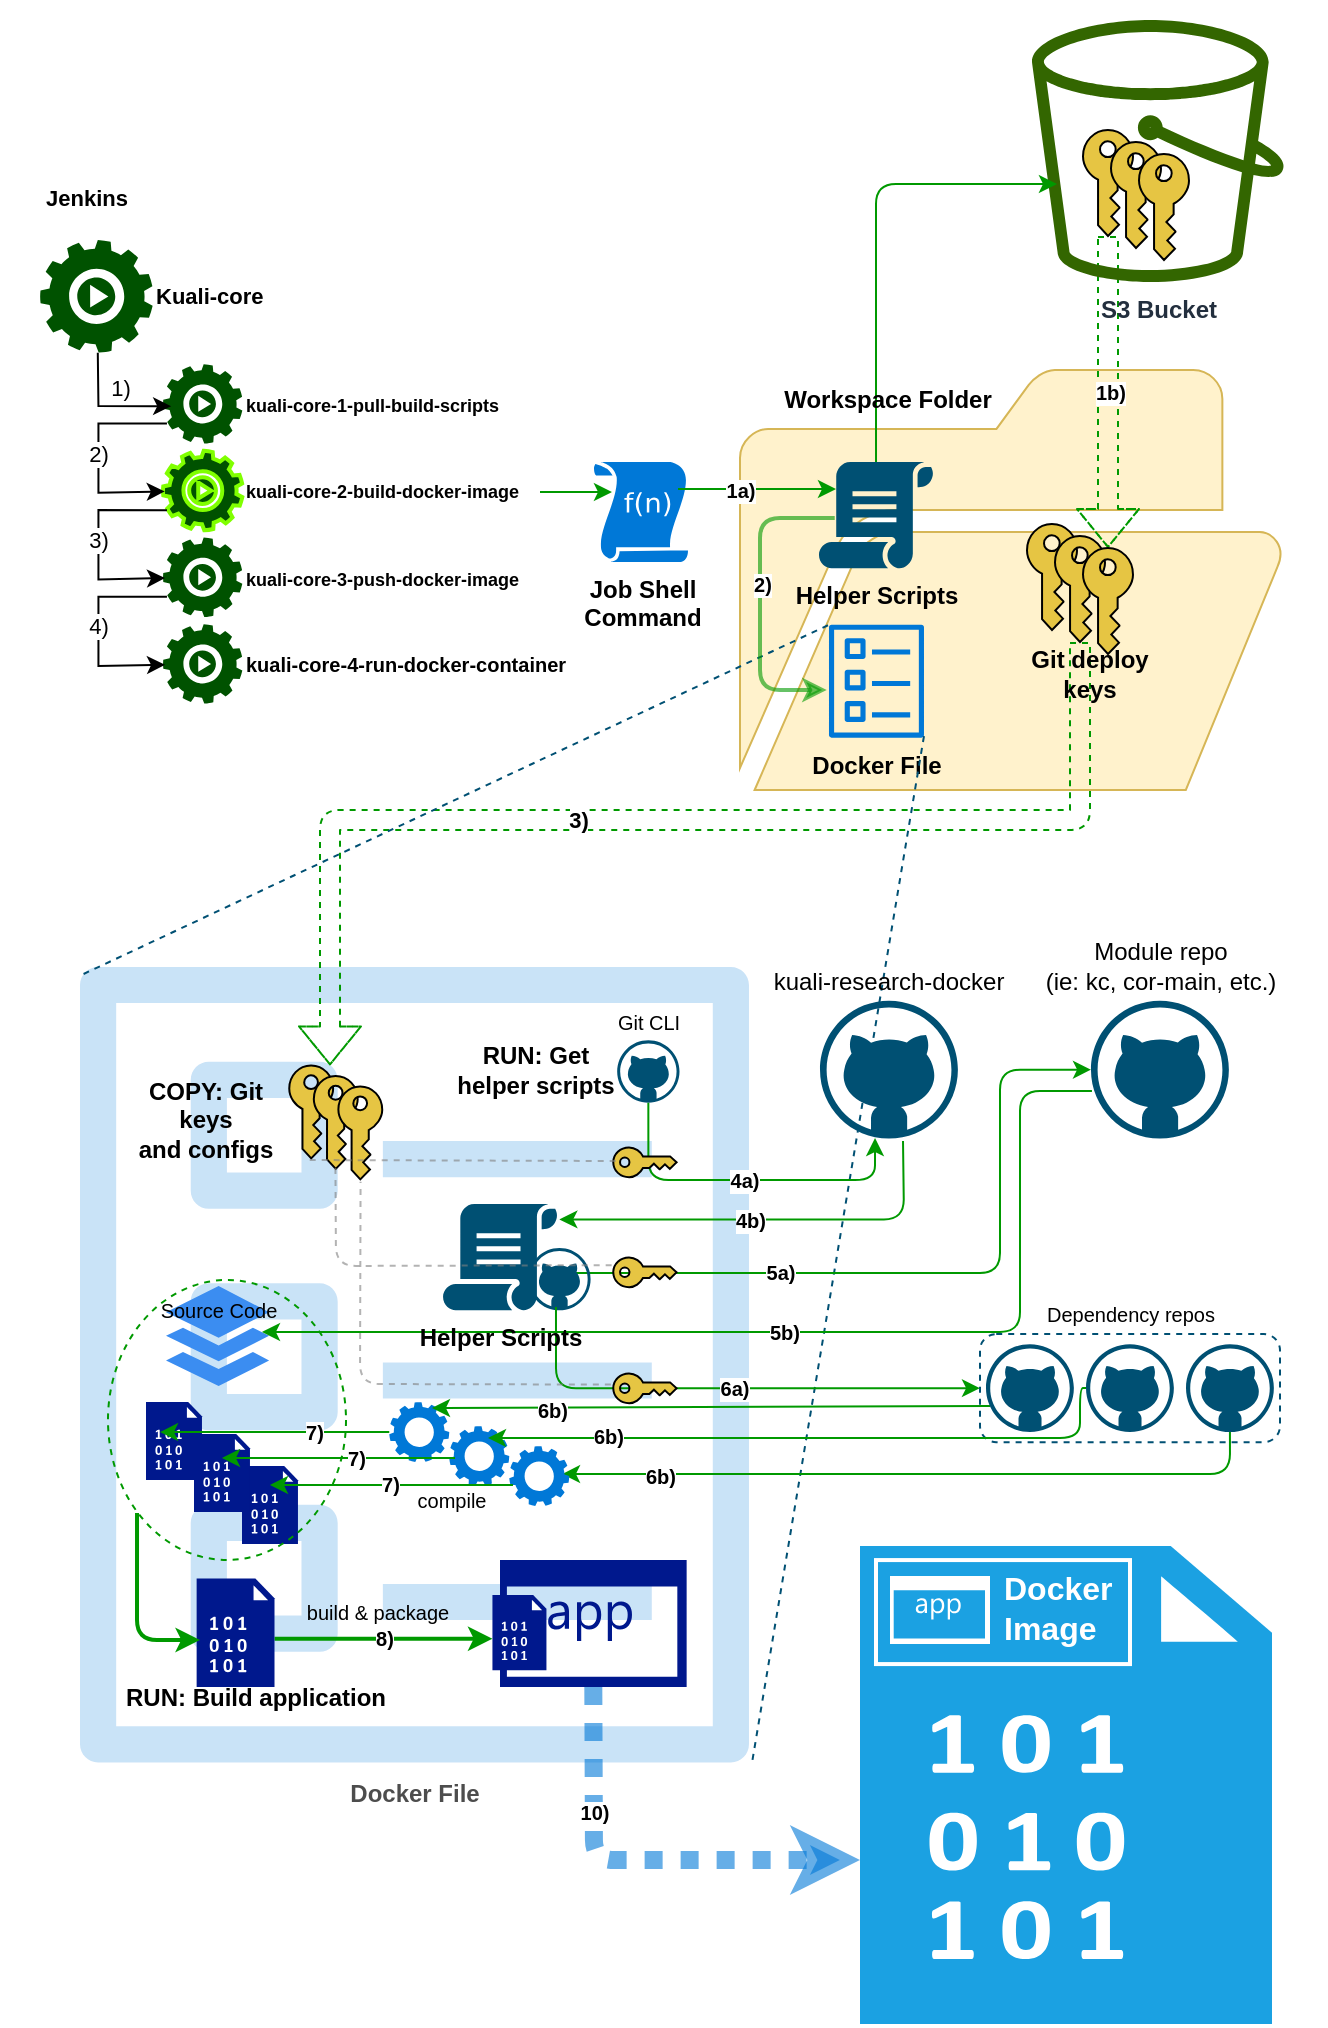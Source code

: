 <mxfile version="12.8.5" type="device"><diagram id="kNHEWdMk4JfIjokasTBo" name="Page-1"><mxGraphModel dx="406" dy="204" grid="1" gridSize="10" guides="1" tooltips="1" connect="1" arrows="1" fold="1" page="1" pageScale="1" pageWidth="680" pageHeight="1040" math="0" shadow="0"><root><mxCell id="0"/><mxCell id="1" parent="0"/><mxCell id="Sr5qKyZUfqLss46kPaQr-135" value="&lt;b&gt;&lt;font color=&quot;#000000&quot;&gt;Docker File&lt;/font&gt;&lt;/b&gt;" style="outlineConnect=0;fontColor=#232F3E;gradientColor=none;fillColor=#0078D7;strokeColor=none;dashed=0;verticalLabelPosition=bottom;verticalAlign=top;align=center;html=1;fontSize=12;fontStyle=0;aspect=fixed;pointerEvents=1;shape=mxgraph.aws4.template;labelBackgroundColor=none;strokeWidth=2;opacity=30;" vertex="1" parent="1"><mxGeometry x="50" y="491.654" width="334.494" height="401.384" as="geometry"/></mxCell><mxCell id="Sr5qKyZUfqLss46kPaQr-134" value="" style="group;opacity=30;fillColor=#FFFFFF;aspect=fixed;labelPosition=center;verticalLabelPosition=middle;align=center;verticalAlign=middle;fontSize=12;" vertex="1" connectable="0" parent="1"><mxGeometry x="50" y="370" width="622.89" height="601.61" as="geometry"/></mxCell><mxCell id="Sr5qKyZUfqLss46kPaQr-302" value="" style="pointerEvents=1;shadow=0;dashed=0;html=1;strokeColor=none;fillColor=#00188D;labelPosition=center;verticalLabelPosition=bottom;verticalAlign=top;align=center;outlineConnect=0;shape=mxgraph.veeam2.data_file;labelBackgroundColor=none;fontSize=10;fontColor=#000000;aspect=fixed;" vertex="1" parent="1"><mxGeometry x="131" y="743.03" width="27.98" height="38.97" as="geometry"/></mxCell><mxCell id="Sr5qKyZUfqLss46kPaQr-294" value="" style="rounded=1;whiteSpace=wrap;html=1;dashed=1;labelBackgroundColor=none;strokeColor=#005073;strokeWidth=1;fillColor=none;gradientColor=none;fontSize=10;fontColor=#000000;align=left;" vertex="1" parent="1"><mxGeometry x="500" y="677.05" width="150" height="54.03" as="geometry"/></mxCell><mxCell id="Sr5qKyZUfqLss46kPaQr-44" value="" style="pointerEvents=1;shadow=0;dashed=0;html=1;strokeColor=#d6b656;fillColor=#fff2cc;labelPosition=center;verticalLabelPosition=top;verticalAlign=bottom;outlineConnect=0;align=center;shape=mxgraph.office.concepts.folder_open;aspect=fixed;" vertex="1" parent="1"><mxGeometry x="379.999" y="194.996" width="273.49" height="210" as="geometry"/></mxCell><mxCell id="Sr5qKyZUfqLss46kPaQr-265" value="" style="endArrow=classic;html=1;strokeColor=#009900;strokeWidth=1;fontSize=12;fontColor=#000000;shape=flexArrow;endSize=6;startSize=2;edgeStyle=elbowEdgeStyle;dashed=1;" edge="1" parent="1" source="Sr5qKyZUfqLss46kPaQr-160" target="Sr5qKyZUfqLss46kPaQr-154"><mxGeometry width="50" height="50" relative="1" as="geometry"><mxPoint x="360" y="230" as="sourcePoint"/><mxPoint x="533" y="231.592" as="targetPoint"/></mxGeometry></mxCell><mxCell id="Sr5qKyZUfqLss46kPaQr-338" value="&lt;b&gt;1b)&lt;/b&gt;" style="text;html=1;align=center;verticalAlign=middle;resizable=0;points=[];labelBackgroundColor=#ffffff;fontSize=10;fontColor=#000000;" vertex="1" connectable="0" parent="Sr5qKyZUfqLss46kPaQr-265"><mxGeometry x="-0.003" y="1" relative="1" as="geometry"><mxPoint as="offset"/></mxGeometry></mxCell><mxCell id="Sr5qKyZUfqLss46kPaQr-143" value="&lt;b&gt;S3 Bucket&lt;/b&gt;" style="outlineConnect=0;fontColor=#232F3E;gradientColor=none;fillColor=#336600;strokeColor=none;dashed=0;verticalLabelPosition=bottom;verticalAlign=top;align=center;html=1;fontSize=12;fontStyle=0;aspect=fixed;pointerEvents=1;shape=mxgraph.aws4.bucket;labelBackgroundColor=none;" vertex="1" parent="1"><mxGeometry x="526" y="20" width="125.96" height="131" as="geometry"/></mxCell><mxCell id="Sr5qKyZUfqLss46kPaQr-40" value="&lt;font style=&quot;font-size: 11px&quot;&gt;&lt;b&gt;Jenkins&lt;/b&gt;&lt;/font&gt;" style="shape=image;html=1;verticalAlign=top;verticalLabelPosition=bottom;labelBackgroundColor=#ffffff;imageAspect=0;aspect=fixed;image=https://cdn4.iconfinder.com/data/icons/logos-brands-5/24/jenkins-128.png;fontFamily=Helvetica;fontSize=9;align=center;imageBackground=none;imageBorder=none;strokeWidth=2;" vertex="1" parent="1"><mxGeometry x="10" y="10" width="86" height="86" as="geometry"/></mxCell><mxCell id="Sr5qKyZUfqLss46kPaQr-4" value="Kuali-core" style="aspect=fixed;strokeColor=none;shadow=0;align=left;verticalAlign=middle;fillColor=#005200;shape=mxgraph.gcp2.play_gear;rounded=0;fontFamily=Helvetica;fontSize=11;labelBorderColor=none;fontStyle=1;html=1;perimeterSpacing=0;labelPosition=right;verticalLabelPosition=middle;" vertex="1" parent="1"><mxGeometry x="29.999" y="129.996" width="56.331" height="56.331" as="geometry"/></mxCell><mxCell id="Sr5qKyZUfqLss46kPaQr-5" value="&lt;font style=&quot;font-size: 9px&quot;&gt;kuali-core-1-pull-build-scripts&lt;/font&gt;" style="aspect=fixed;strokeColor=none;shadow=0;align=left;verticalAlign=middle;fillColor=#005200;shape=mxgraph.gcp2.play_gear;rounded=0;fontFamily=Helvetica;fontSize=11;labelBorderColor=none;fontStyle=1;html=1;perimeterSpacing=0;labelPosition=right;verticalLabelPosition=middle;strokeWidth=2;" vertex="1" parent="1"><mxGeometry x="91.443" y="192.104" width="39.72" height="39.72" as="geometry"/></mxCell><mxCell id="Sr5qKyZUfqLss46kPaQr-6" value="&lt;font style=&quot;font-size: 9px&quot;&gt;kuali-core-2-build-docker-image&lt;/font&gt;" style="aspect=fixed;strokeColor=#80FF00;shadow=0;align=left;verticalAlign=middle;fillColor=#005200;shape=mxgraph.gcp2.play_gear;rounded=0;fontFamily=Helvetica;fontSize=11;labelBorderColor=none;fontStyle=1;html=1;perimeterSpacing=0;labelPosition=right;verticalLabelPosition=middle;strokeWidth=2;" vertex="1" parent="1"><mxGeometry x="91.443" y="235.436" width="39.72" height="39.72" as="geometry"/></mxCell><mxCell id="Sr5qKyZUfqLss46kPaQr-7" value="&lt;font style=&quot;font-size: 9px&quot;&gt;kuali-core-3-push-docker-image&lt;/font&gt;" style="aspect=fixed;strokeColor=none;shadow=0;align=left;verticalAlign=middle;fillColor=#005200;shape=mxgraph.gcp2.play_gear;rounded=0;fontFamily=Helvetica;fontSize=11;labelBorderColor=none;fontStyle=1;html=1;perimeterSpacing=0;labelPosition=right;verticalLabelPosition=middle;" vertex="1" parent="1"><mxGeometry x="91.443" y="278.767" width="39.72" height="39.72" as="geometry"/></mxCell><mxCell id="Sr5qKyZUfqLss46kPaQr-8" value="&lt;font size=&quot;1&quot;&gt;kuali-core-4-run-docker-container&lt;/font&gt;" style="aspect=fixed;strokeColor=none;shadow=0;align=left;verticalAlign=middle;fillColor=#005200;shape=mxgraph.gcp2.play_gear;rounded=0;fontFamily=Helvetica;fontSize=11;labelBorderColor=none;fontStyle=1;html=1;perimeterSpacing=0;labelPosition=right;verticalLabelPosition=middle;" vertex="1" parent="1"><mxGeometry x="91.443" y="322.098" width="39.72" height="39.72" as="geometry"/></mxCell><mxCell id="Sr5qKyZUfqLss46kPaQr-9" value="" style="endArrow=classic;html=1;fontFamily=Helvetica;fontSize=11;exitX=0.513;exitY=1;exitDx=0;exitDy=0;exitPerimeter=0;entryX=0.104;entryY=0.528;entryDx=0;entryDy=0;entryPerimeter=0;rounded=0;" edge="1" parent="1" source="Sr5qKyZUfqLss46kPaQr-4" target="Sr5qKyZUfqLss46kPaQr-5"><mxGeometry width="50" height="50" relative="1" as="geometry"><mxPoint x="-53.557" y="307.654" as="sourcePoint"/><mxPoint x="59.221" y="246.268" as="targetPoint"/><Array as="points"><mxPoint x="59.221" y="213.048"/></Array></mxGeometry></mxCell><mxCell id="Sr5qKyZUfqLss46kPaQr-10" value="1)" style="text;html=1;align=center;verticalAlign=middle;resizable=0;points=[];labelBackgroundColor=#ffffff;fontSize=11;fontFamily=Helvetica;" vertex="1" connectable="0" parent="Sr5qKyZUfqLss46kPaQr-9"><mxGeometry x="0.76" relative="1" as="geometry"><mxPoint x="-18.44" y="-9.02" as="offset"/></mxGeometry></mxCell><mxCell id="Sr5qKyZUfqLss46kPaQr-11" value="" style="endArrow=classic;html=1;fontFamily=Helvetica;fontSize=11;exitX=0.046;exitY=0.855;exitDx=0;exitDy=0;exitPerimeter=0;rounded=0;entryX=0.024;entryY=0.51;entryDx=0;entryDy=0;entryPerimeter=0;" edge="1" parent="1" target="Sr5qKyZUfqLss46kPaQr-6"><mxGeometry width="50" height="50" relative="1" as="geometry"><mxPoint x="93.481" y="221.732" as="sourcePoint"/><mxPoint x="93.481" y="253.068" as="targetPoint"/><Array as="points"><mxPoint x="59.221" y="221.714"/><mxPoint x="59.221" y="256.379"/></Array></mxGeometry></mxCell><mxCell id="Sr5qKyZUfqLss46kPaQr-12" value="2)" style="text;html=1;align=center;verticalAlign=middle;resizable=0;points=[];labelBackgroundColor=#ffffff;fontSize=11;fontFamily=Helvetica;" vertex="1" connectable="0" parent="Sr5qKyZUfqLss46kPaQr-11"><mxGeometry x="-0.056" relative="1" as="geometry"><mxPoint y="1" as="offset"/></mxGeometry></mxCell><mxCell id="Sr5qKyZUfqLss46kPaQr-13" value="" style="endArrow=classic;html=1;fontFamily=Helvetica;fontSize=11;exitX=0.046;exitY=0.855;exitDx=0;exitDy=0;exitPerimeter=0;rounded=0;entryX=0.024;entryY=0.51;entryDx=0;entryDy=0;entryPerimeter=0;" edge="1" parent="1"><mxGeometry width="50" height="50" relative="1" as="geometry"><mxPoint x="93.481" y="265.063" as="sourcePoint"/><mxPoint x="92.507" y="299.024" as="targetPoint"/><Array as="points"><mxPoint x="59.221" y="265.045"/><mxPoint x="59.221" y="299.71"/></Array></mxGeometry></mxCell><mxCell id="Sr5qKyZUfqLss46kPaQr-14" value="3)" style="text;html=1;align=center;verticalAlign=middle;resizable=0;points=[];labelBackgroundColor=#ffffff;fontSize=11;fontFamily=Helvetica;" vertex="1" connectable="0" parent="Sr5qKyZUfqLss46kPaQr-13"><mxGeometry x="-0.065" relative="1" as="geometry"><mxPoint y="1" as="offset"/></mxGeometry></mxCell><mxCell id="Sr5qKyZUfqLss46kPaQr-15" value="" style="endArrow=classic;html=1;fontFamily=Helvetica;fontSize=11;exitX=0.046;exitY=0.855;exitDx=0;exitDy=0;exitPerimeter=0;rounded=0;entryX=0.024;entryY=0.51;entryDx=0;entryDy=0;entryPerimeter=0;" edge="1" parent="1"><mxGeometry width="50" height="50" relative="1" as="geometry"><mxPoint x="93.481" y="308.395" as="sourcePoint"/><mxPoint x="92.507" y="342.355" as="targetPoint"/><Array as="points"><mxPoint x="59.221" y="308.377"/><mxPoint x="59.221" y="343.042"/></Array></mxGeometry></mxCell><mxCell id="Sr5qKyZUfqLss46kPaQr-16" value="4)" style="text;html=1;align=center;verticalAlign=middle;resizable=0;points=[];labelBackgroundColor=#ffffff;fontSize=11;fontFamily=Helvetica;" vertex="1" connectable="0" parent="Sr5qKyZUfqLss46kPaQr-15"><mxGeometry x="-0.065" relative="1" as="geometry"><mxPoint y="1" as="offset"/></mxGeometry></mxCell><mxCell id="Sr5qKyZUfqLss46kPaQr-160" value="" style="pointerEvents=1;shadow=0;dashed=0;html=1;strokeColor=#000000;labelPosition=center;verticalLabelPosition=bottom;verticalAlign=top;outlineConnect=0;align=center;shape=mxgraph.office.security.key_permissions;fillColor=#E6C543;labelBackgroundColor=none;" vertex="1" parent="1"><mxGeometry x="551.5" y="75" width="25" height="53" as="geometry"/></mxCell><mxCell id="Sr5qKyZUfqLss46kPaQr-161" value="" style="pointerEvents=1;shadow=0;dashed=0;html=1;strokeColor=#000000;labelPosition=center;verticalLabelPosition=bottom;verticalAlign=top;outlineConnect=0;align=center;shape=mxgraph.office.security.key_permissions;fillColor=#E6C543;labelBackgroundColor=none;" vertex="1" parent="1"><mxGeometry x="565.5" y="81" width="25" height="53" as="geometry"/></mxCell><mxCell id="Sr5qKyZUfqLss46kPaQr-162" value="" style="pointerEvents=1;shadow=0;dashed=0;html=1;strokeColor=#000000;labelPosition=center;verticalLabelPosition=bottom;verticalAlign=top;outlineConnect=0;align=center;shape=mxgraph.office.security.key_permissions;fillColor=#E6C543;labelBackgroundColor=none;" vertex="1" parent="1"><mxGeometry x="579.5" y="87" width="25" height="53" as="geometry"/></mxCell><mxCell id="Sr5qKyZUfqLss46kPaQr-187" value="&lt;b&gt;3)&lt;/b&gt;" style="endArrow=classic;html=1;strokeColor=#009900;fontColor=#000000;edgeStyle=orthogonalEdgeStyle;shape=flexArrow;dashed=1;" edge="1" parent="1" source="Sr5qKyZUfqLss46kPaQr-153" target="Sr5qKyZUfqLss46kPaQr-189"><mxGeometry x="0.161" width="50" height="50" relative="1" as="geometry"><mxPoint x="620" y="312" as="sourcePoint"/><mxPoint x="175.4" y="514.4" as="targetPoint"/><Array as="points"><mxPoint x="550" y="420"/><mxPoint x="175" y="420"/></Array><mxPoint as="offset"/></mxGeometry></mxCell><mxCell id="Sr5qKyZUfqLss46kPaQr-227" value="" style="endArrow=classic;html=1;strokeColor=#009900;strokeWidth=1;fontSize=12;fontColor=#000000;edgeStyle=elbowEdgeStyle;exitX=0.496;exitY=0;exitDx=0;exitDy=0;exitPerimeter=0;entryX=0.099;entryY=0.626;entryDx=0;entryDy=0;entryPerimeter=0;" edge="1" parent="1" source="Sr5qKyZUfqLss46kPaQr-243" target="Sr5qKyZUfqLss46kPaQr-143"><mxGeometry width="50" height="50" relative="1" as="geometry"><mxPoint x="506" y="122" as="sourcePoint"/><mxPoint x="392" y="239" as="targetPoint"/><Array as="points"><mxPoint x="448" y="170"/></Array></mxGeometry></mxCell><mxCell id="Sr5qKyZUfqLss46kPaQr-133" value="&lt;b&gt;Workspace Folder&lt;/b&gt;" style="text;html=1;strokeColor=none;fillColor=none;align=center;verticalAlign=middle;whiteSpace=wrap;rounded=0;labelBackgroundColor=none;" vertex="1" parent="1"><mxGeometry x="396.999" y="199.996" width="114" height="20" as="geometry"/></mxCell><mxCell id="Sr5qKyZUfqLss46kPaQr-241" value="&lt;b&gt;Job Shell&lt;br&gt;Command&lt;/b&gt;" style="aspect=fixed;pointerEvents=1;shadow=0;dashed=0;html=1;strokeColor=none;labelPosition=center;verticalLabelPosition=bottom;verticalAlign=top;align=center;shape=mxgraph.mscae.enterprise.udf_function;fillColor=#0078D7;fontColor=#000000;" vertex="1" parent="1"><mxGeometry x="307" y="241.0" width="47" height="50" as="geometry"/></mxCell><mxCell id="Sr5qKyZUfqLss46kPaQr-243" value="&lt;b&gt;Helper Scripts&lt;/b&gt;" style="pointerEvents=1;shadow=0;dashed=0;html=1;strokeColor=none;fillColor=#005073;labelPosition=center;verticalLabelPosition=bottom;verticalAlign=top;outlineConnect=0;align=center;shape=mxgraph.office.concepts.script;aspect=fixed;" vertex="1" parent="1"><mxGeometry x="419.48" y="241" width="57.52" height="53.18" as="geometry"/></mxCell><mxCell id="Sr5qKyZUfqLss46kPaQr-245" value="" style="endArrow=classic;html=1;strokeColor=#009900;strokeWidth=1;fontSize=12;fontColor=#000000;entryX=0.191;entryY=0.3;entryDx=0;entryDy=0;entryPerimeter=0;" edge="1" parent="1" target="Sr5qKyZUfqLss46kPaQr-241"><mxGeometry width="50" height="50" relative="1" as="geometry"><mxPoint x="280" y="256" as="sourcePoint"/><mxPoint x="304" y="256" as="targetPoint"/></mxGeometry></mxCell><mxCell id="Sr5qKyZUfqLss46kPaQr-248" value="" style="endArrow=classic;html=1;strokeColor=#009900;strokeWidth=1;fontSize=12;fontColor=#000000;exitX=0.894;exitY=0.27;exitDx=0;exitDy=0;exitPerimeter=0;entryX=0.148;entryY=0.254;entryDx=0;entryDy=0;entryPerimeter=0;" edge="1" parent="1" source="Sr5qKyZUfqLss46kPaQr-241" target="Sr5qKyZUfqLss46kPaQr-243"><mxGeometry width="50" height="50" relative="1" as="geometry"><mxPoint x="360" y="292" as="sourcePoint"/><mxPoint x="410" y="242" as="targetPoint"/></mxGeometry></mxCell><mxCell id="Sr5qKyZUfqLss46kPaQr-337" value="&lt;b&gt;1a)&lt;/b&gt;" style="text;html=1;align=center;verticalAlign=middle;resizable=0;points=[];labelBackgroundColor=#ffffff;fontSize=10;fontColor=#000000;" vertex="1" connectable="0" parent="Sr5qKyZUfqLss46kPaQr-248"><mxGeometry x="-0.232" relative="1" as="geometry"><mxPoint as="offset"/></mxGeometry></mxCell><mxCell id="Sr5qKyZUfqLss46kPaQr-125" value="&lt;font color=&quot;#000000&quot;&gt;&lt;b&gt;Docker File&lt;/b&gt;&lt;/font&gt;" style="outlineConnect=0;fontColor=#232F3E;gradientColor=none;fillColor=#0078D7;strokeColor=#0078D7;dashed=0;verticalLabelPosition=bottom;verticalAlign=top;align=center;html=1;fontSize=12;fontStyle=0;aspect=fixed;pointerEvents=1;shape=mxgraph.aws4.template;labelBackgroundColor=none;strokeWidth=2;" vertex="1" parent="1"><mxGeometry x="424.49" y="322.1" width="47.5" height="57" as="geometry"/></mxCell><mxCell id="Sr5qKyZUfqLss46kPaQr-57" value="" style="endArrow=none;dashed=1;html=1;strokeColor=#005073;entryX=1.004;entryY=1.003;entryDx=0;entryDy=0;entryPerimeter=0;exitX=1;exitY=0.986;exitDx=0;exitDy=0;exitPerimeter=0;" edge="1" parent="1" source="Sr5qKyZUfqLss46kPaQr-125" target="Sr5qKyZUfqLss46kPaQr-135"><mxGeometry width="50" height="50" relative="1" as="geometry"><mxPoint x="346" y="460" as="sourcePoint"/><mxPoint x="674.04" y="320" as="targetPoint"/></mxGeometry></mxCell><mxCell id="Sr5qKyZUfqLss46kPaQr-56" value="" style="endArrow=none;dashed=1;html=1;strokeColor=#005073;exitX=-0.011;exitY=0.005;exitDx=0;exitDy=0;entryX=0;entryY=0.011;entryDx=0;entryDy=0;entryPerimeter=0;exitPerimeter=0;" edge="1" parent="1" source="Sr5qKyZUfqLss46kPaQr-125" target="Sr5qKyZUfqLss46kPaQr-135"><mxGeometry width="50" height="50" relative="1" as="geometry"><mxPoint x="414" y="342" as="sourcePoint"/><mxPoint x="503.42" y="134.6" as="targetPoint"/></mxGeometry></mxCell><mxCell id="Sr5qKyZUfqLss46kPaQr-313" value="" style="html=1;aspect=fixed;strokeColor=none;shadow=0;align=center;verticalAlign=top;fillColor=#0078D7;shape=mxgraph.gcp2.gear;dashed=1;labelBackgroundColor=none;fontSize=10;fontColor=#000000;" vertex="1" parent="1"><mxGeometry x="234.63" y="723.03" width="30" height="30" as="geometry"/></mxCell><mxCell id="Sr5qKyZUfqLss46kPaQr-142" value="kuali-research-docker" style="verticalLabelPosition=top;html=1;verticalAlign=bottom;align=center;strokeColor=none;fillColor=#005073;shape=mxgraph.azure.github_code;pointerEvents=1;labelPosition=center;aspect=fixed;" vertex="1" parent="1"><mxGeometry x="420.002" y="510.36" width="68.946" height="68.946" as="geometry"/></mxCell><mxCell id="Sr5qKyZUfqLss46kPaQr-200" value="" style="aspect=fixed;pointerEvents=1;shadow=0;dashed=0;html=1;strokeColor=none;labelPosition=center;verticalLabelPosition=bottom;verticalAlign=top;align=center;fillColor=#00188D;shape=mxgraph.mscae.enterprise.application;labelBackgroundColor=none;fontColor=#000000;" vertex="1" parent="1"><mxGeometry x="260" y="790" width="93.32" height="63.46" as="geometry"/></mxCell><mxCell id="Sr5qKyZUfqLss46kPaQr-205" value="" style="endArrow=classic;html=1;strokeColor=#0078D7;fontColor=#000000;strokeWidth=9;edgeStyle=elbowEdgeStyle;opacity=60;dashed=1;dashPattern=1 1;exitX=0.5;exitY=1;exitDx=0;exitDy=0;exitPerimeter=0;" edge="1" parent="1" source="Sr5qKyZUfqLss46kPaQr-200" target="Sr5qKyZUfqLss46kPaQr-186"><mxGeometry width="50" height="50" relative="1" as="geometry"><mxPoint x="240" y="943.04" as="sourcePoint"/><mxPoint x="158.5" y="806.04" as="targetPoint"/><Array as="points"><mxPoint x="307" y="940"/><mxPoint x="307" y="903"/><mxPoint x="300" y="990"/><mxPoint x="74" y="800.04"/></Array></mxGeometry></mxCell><mxCell id="Sr5qKyZUfqLss46kPaQr-356" value="&lt;b&gt;10)&lt;/b&gt;" style="text;html=1;align=center;verticalAlign=middle;resizable=0;points=[];labelBackgroundColor=#ffffff;fontSize=10;fontColor=#000000;" vertex="1" connectable="0" parent="Sr5qKyZUfqLss46kPaQr-205"><mxGeometry x="-0.425" relative="1" as="geometry"><mxPoint as="offset"/></mxGeometry></mxCell><mxCell id="Sr5qKyZUfqLss46kPaQr-201" value="&lt;b&gt;RUN: Build application&lt;/b&gt;" style="text;html=1;strokeColor=none;fillColor=none;align=center;verticalAlign=middle;whiteSpace=wrap;rounded=0;labelBackgroundColor=none;fontColor=#000000;perimeterSpacing=0;" vertex="1" parent="1"><mxGeometry x="70.63" y="840" width="134" height="37" as="geometry"/></mxCell><mxCell id="Sr5qKyZUfqLss46kPaQr-195" value="&lt;b&gt;RUN: Get&lt;br&gt;helper scripts&lt;/b&gt;" style="text;html=1;strokeColor=none;fillColor=none;align=center;verticalAlign=middle;whiteSpace=wrap;rounded=0;labelBackgroundColor=none;fontColor=#000000;" vertex="1" parent="1"><mxGeometry x="234.44" y="526.33" width="88" height="37" as="geometry"/></mxCell><mxCell id="Sr5qKyZUfqLss46kPaQr-278" value="Git CLI" style="verticalLabelPosition=top;html=1;verticalAlign=bottom;align=center;strokeColor=none;fillColor=#005073;shape=mxgraph.azure.github_code;pointerEvents=1;labelPosition=center;aspect=fixed;fontSize=10;" vertex="1" parent="1"><mxGeometry x="318.59" y="530.17" width="31.16" height="31.16" as="geometry"/></mxCell><mxCell id="Sr5qKyZUfqLss46kPaQr-277" value="" style="group" vertex="1" connectable="0" parent="1"><mxGeometry x="440" y="783.04" width="206" height="239" as="geometry"/></mxCell><mxCell id="Sr5qKyZUfqLss46kPaQr-186" value="" style="pointerEvents=1;shadow=0;dashed=0;html=1;strokeColor=#006EAF;fillColor=#1ba1e2;labelPosition=center;verticalLabelPosition=bottom;verticalAlign=top;align=center;outlineConnect=0;shape=mxgraph.veeam2.data_file;labelBackgroundColor=none;fontColor=#ffffff;" vertex="1" parent="Sr5qKyZUfqLss46kPaQr-277"><mxGeometry width="206" height="239" as="geometry"/></mxCell><mxCell id="Sr5qKyZUfqLss46kPaQr-276" value="" style="group" vertex="1" connectable="0" parent="Sr5qKyZUfqLss46kPaQr-277"><mxGeometry x="8" y="7" width="127" height="52" as="geometry"/></mxCell><mxCell id="Sr5qKyZUfqLss46kPaQr-206" value="&lt;span style=&quot;font-size: 16px&quot;&gt;Docker&lt;br&gt;Image&lt;/span&gt;" style="text;html=1;strokeColor=none;fillColor=none;align=left;verticalAlign=middle;whiteSpace=wrap;rounded=0;labelBackgroundColor=none;fontColor=#FFFFFF;fontStyle=1;fontSize=16;" vertex="1" parent="Sr5qKyZUfqLss46kPaQr-276"><mxGeometry x="62" y="2" width="61" height="44" as="geometry"/></mxCell><mxCell id="Sr5qKyZUfqLss46kPaQr-207" value="" style="aspect=fixed;pointerEvents=1;shadow=0;dashed=0;html=1;strokeColor=none;labelPosition=center;verticalLabelPosition=bottom;verticalAlign=top;align=center;fillColor=#FFFFFF;shape=mxgraph.mscae.enterprise.application;labelBackgroundColor=none;fontColor=#000000;" vertex="1" parent="Sr5qKyZUfqLss46kPaQr-276"><mxGeometry x="7" y="8" width="50" height="34" as="geometry"/></mxCell><mxCell id="Sr5qKyZUfqLss46kPaQr-210" value="" style="rounded=0;whiteSpace=wrap;html=1;labelBackgroundColor=none;strokeColor=#FFFFFF;strokeWidth=2;fillColor=none;gradientColor=#ffffff;fontSize=16;fontColor=#FFFFFF;align=left;" vertex="1" parent="Sr5qKyZUfqLss46kPaQr-276"><mxGeometry width="127" height="52" as="geometry"/></mxCell><mxCell id="Sr5qKyZUfqLss46kPaQr-281" value="&lt;b&gt;4a)&lt;/b&gt;" style="endArrow=classic;html=1;strokeColor=#009900;strokeWidth=1;fontSize=10;fontColor=#000000;edgeStyle=orthogonalEdgeStyle;entryX=0.399;entryY=0.996;entryDx=0;entryDy=0;entryPerimeter=0;exitX=0.5;exitY=1;exitDx=0;exitDy=0;exitPerimeter=0;" edge="1" parent="1" source="Sr5qKyZUfqLss46kPaQr-278" target="Sr5qKyZUfqLss46kPaQr-142"><mxGeometry width="50" height="50" relative="1" as="geometry"><mxPoint x="330" y="703.04" as="sourcePoint"/><mxPoint x="380" y="653.04" as="targetPoint"/><Array as="points"><mxPoint x="334" y="600"/><mxPoint x="448" y="600"/></Array></mxGeometry></mxCell><mxCell id="Sr5qKyZUfqLss46kPaQr-283" value="" style="endArrow=classic;html=1;strokeColor=#009900;strokeWidth=1;fontSize=10;fontColor=#000000;edgeStyle=elbowEdgeStyle;entryX=1.011;entryY=0.145;entryDx=0;entryDy=0;entryPerimeter=0;exitX=0.602;exitY=1.018;exitDx=0;exitDy=0;exitPerimeter=0;" edge="1" parent="1" source="Sr5qKyZUfqLss46kPaQr-142" target="Sr5qKyZUfqLss46kPaQr-357"><mxGeometry width="50" height="50" relative="1" as="geometry"><mxPoint x="494" y="560.04" as="sourcePoint"/><mxPoint x="290.563" y="621.832" as="targetPoint"/><Array as="points"><mxPoint x="462" y="600"/></Array></mxGeometry></mxCell><mxCell id="Sr5qKyZUfqLss46kPaQr-341" value="&lt;b&gt;4b)&lt;/b&gt;" style="text;html=1;align=center;verticalAlign=middle;resizable=0;points=[];labelBackgroundColor=#ffffff;fontSize=10;fontColor=#000000;" vertex="1" connectable="0" parent="Sr5qKyZUfqLss46kPaQr-283"><mxGeometry x="0.099" relative="1" as="geometry"><mxPoint as="offset"/></mxGeometry></mxCell><mxCell id="Sr5qKyZUfqLss46kPaQr-284" value="Module repo&lt;br&gt;(ie: kc, cor-main, etc.)" style="verticalLabelPosition=top;html=1;verticalAlign=bottom;align=center;strokeColor=none;fillColor=#005073;shape=mxgraph.azure.github_code;pointerEvents=1;labelPosition=center;aspect=fixed;" vertex="1" parent="1"><mxGeometry x="555.492" y="510.36" width="68.946" height="68.946" as="geometry"/></mxCell><mxCell id="Sr5qKyZUfqLss46kPaQr-192" value="" style="group;aspect=fixed;" vertex="1" connectable="0" parent="1"><mxGeometry x="154.629" y="542.695" width="46.491" height="57.011" as="geometry"/></mxCell><mxCell id="Sr5qKyZUfqLss46kPaQr-189" value="" style="pointerEvents=1;shadow=0;dashed=0;html=1;strokeColor=#000000;labelPosition=center;verticalLabelPosition=bottom;verticalAlign=top;outlineConnect=0;align=center;shape=mxgraph.office.security.key_permissions;fillColor=#E6C543;labelBackgroundColor=none;" vertex="1" parent="Sr5qKyZUfqLss46kPaQr-192"><mxGeometry width="21.93" height="46.486" as="geometry"/></mxCell><mxCell id="Sr5qKyZUfqLss46kPaQr-190" value="" style="pointerEvents=1;shadow=0;dashed=0;html=1;strokeColor=#000000;labelPosition=center;verticalLabelPosition=bottom;verticalAlign=top;outlineConnect=0;align=center;shape=mxgraph.office.security.key_permissions;fillColor=#E6C543;labelBackgroundColor=none;" vertex="1" parent="Sr5qKyZUfqLss46kPaQr-192"><mxGeometry x="12.281" y="5.263" width="21.93" height="46.486" as="geometry"/></mxCell><mxCell id="Sr5qKyZUfqLss46kPaQr-191" value="" style="pointerEvents=1;shadow=0;dashed=0;html=1;strokeColor=#000000;labelPosition=center;verticalLabelPosition=bottom;verticalAlign=top;outlineConnect=0;align=center;shape=mxgraph.office.security.key_permissions;fillColor=#E6C543;labelBackgroundColor=none;" vertex="1" parent="Sr5qKyZUfqLss46kPaQr-192"><mxGeometry x="24.561" y="10.525" width="21.93" height="46.486" as="geometry"/></mxCell><mxCell id="Sr5qKyZUfqLss46kPaQr-288" value="" style="endArrow=classic;html=1;strokeColor=#009900;strokeWidth=1;fontSize=10;fontColor=#000000;edgeStyle=elbowEdgeStyle;exitX=0.85;exitY=0.605;exitDx=0;exitDy=0;exitPerimeter=0;" edge="1" parent="1" target="Sr5qKyZUfqLss46kPaQr-284"><mxGeometry width="50" height="50" relative="1" as="geometry"><mxPoint x="287.49" y="646.498" as="sourcePoint"/><mxPoint x="520" y="645.81" as="targetPoint"/><Array as="points"><mxPoint x="510" y="610"/></Array></mxGeometry></mxCell><mxCell id="Sr5qKyZUfqLss46kPaQr-342" value="&lt;b&gt;5a)&lt;/b&gt;" style="text;html=1;align=center;verticalAlign=middle;resizable=0;points=[];labelBackgroundColor=#ffffff;fontSize=10;fontColor=#000000;" vertex="1" connectable="0" parent="Sr5qKyZUfqLss46kPaQr-288"><mxGeometry x="-0.391" y="1" relative="1" as="geometry"><mxPoint as="offset"/></mxGeometry></mxCell><mxCell id="Sr5qKyZUfqLss46kPaQr-291" value="Source Code" style="html=1;aspect=fixed;strokeColor=none;shadow=0;align=center;verticalAlign=top;fillColor=#3B8DF1;shape=mxgraph.gcp2.files;dashed=1;labelBackgroundColor=none;fontSize=10;fontColor=#000000;" vertex="1" parent="1"><mxGeometry x="93" y="653" width="51.55" height="50" as="geometry"/></mxCell><mxCell id="Sr5qKyZUfqLss46kPaQr-290" value="" style="endArrow=classic;html=1;strokeColor=#009900;strokeWidth=1;fontSize=10;fontColor=#000000;edgeStyle=elbowEdgeStyle;exitX=0.007;exitY=0.655;exitDx=0;exitDy=0;exitPerimeter=0;targetPerimeterSpacing=0;entryX=0.931;entryY=0.46;entryDx=0;entryDy=0;entryPerimeter=0;" edge="1" parent="1" source="Sr5qKyZUfqLss46kPaQr-284" target="Sr5qKyZUfqLss46kPaQr-291"><mxGeometry width="50" height="50" relative="1" as="geometry"><mxPoint x="565.492" y="554.833" as="sourcePoint"/><mxPoint x="297.49" y="661.498" as="targetPoint"/><Array as="points"><mxPoint x="520" y="620"/></Array></mxGeometry></mxCell><mxCell id="Sr5qKyZUfqLss46kPaQr-343" value="&lt;b&gt;5b)&lt;/b&gt;" style="text;html=1;align=center;verticalAlign=middle;resizable=0;points=[];labelBackgroundColor=#ffffff;fontSize=10;fontColor=#000000;" vertex="1" connectable="0" parent="Sr5qKyZUfqLss46kPaQr-290"><mxGeometry x="0.028" relative="1" as="geometry"><mxPoint as="offset"/></mxGeometry></mxCell><mxCell id="Sr5qKyZUfqLss46kPaQr-292" value="" style="verticalLabelPosition=top;html=1;verticalAlign=bottom;align=center;strokeColor=none;fillColor=#005073;shape=mxgraph.azure.github_code;pointerEvents=1;labelPosition=center;aspect=fixed;fontSize=10;" vertex="1" parent="1"><mxGeometry x="274.14" y="634" width="31.16" height="31.16" as="geometry"/></mxCell><mxCell id="Sr5qKyZUfqLss46kPaQr-293" value="" style="endArrow=classic;html=1;strokeColor=#009900;strokeWidth=1;fontSize=10;fontColor=#000000;edgeStyle=elbowEdgeStyle;exitX=0.859;exitY=0.891;exitDx=0;exitDy=0;exitPerimeter=0;entryX=0;entryY=0.5;entryDx=0;entryDy=0;" edge="1" parent="1" target="Sr5qKyZUfqLss46kPaQr-294"><mxGeometry width="50" height="50" relative="1" as="geometry"><mxPoint x="287.992" y="663.497" as="sourcePoint"/><mxPoint x="450" y="702" as="targetPoint"/><Array as="points"><mxPoint x="288" y="704"/></Array></mxGeometry></mxCell><mxCell id="Sr5qKyZUfqLss46kPaQr-344" value="&lt;b&gt;6a)&lt;/b&gt;" style="text;html=1;align=center;verticalAlign=middle;resizable=0;points=[];labelBackgroundColor=#ffffff;fontSize=10;fontColor=#000000;" vertex="1" connectable="0" parent="Sr5qKyZUfqLss46kPaQr-293"><mxGeometry x="0.023" relative="1" as="geometry"><mxPoint as="offset"/></mxGeometry></mxCell><mxCell id="Sr5qKyZUfqLss46kPaQr-300" value="" style="pointerEvents=1;shadow=0;dashed=0;html=1;strokeColor=none;fillColor=#00188D;labelPosition=center;verticalLabelPosition=bottom;verticalAlign=top;align=center;outlineConnect=0;shape=mxgraph.veeam2.data_file;labelBackgroundColor=none;fontSize=10;fontColor=#000000;aspect=fixed;" vertex="1" parent="1"><mxGeometry x="83" y="711.03" width="27.98" height="38.97" as="geometry"/></mxCell><mxCell id="Sr5qKyZUfqLss46kPaQr-309" value="" style="html=1;aspect=fixed;strokeColor=none;shadow=0;align=center;verticalAlign=top;fillColor=#0078D7;shape=mxgraph.gcp2.gear;dashed=1;labelBackgroundColor=none;fontSize=10;fontColor=#000000;" vertex="1" parent="1"><mxGeometry x="204.63" y="711.03" width="30" height="30" as="geometry"/></mxCell><mxCell id="Sr5qKyZUfqLss46kPaQr-334" value="&lt;b&gt;8)&lt;/b&gt;" style="rounded=1;orthogonalLoop=1;jettySize=auto;html=1;targetPerimeterSpacing=0;strokeColor=#009900;strokeWidth=2;fontSize=10;fontColor=#000000;" edge="1" parent="1"><mxGeometry relative="1" as="geometry"><mxPoint x="147.25" y="829.35" as="sourcePoint"/><mxPoint x="256.22" y="829.35" as="targetPoint"/></mxGeometry></mxCell><mxCell id="Sr5qKyZUfqLss46kPaQr-312" value="" style="pointerEvents=1;shadow=0;dashed=0;html=1;strokeColor=none;fillColor=#00188D;labelPosition=center;verticalLabelPosition=bottom;verticalAlign=top;align=center;outlineConnect=0;shape=mxgraph.veeam2.data_file;labelBackgroundColor=none;fontSize=10;fontColor=#000000;aspect=fixed;" vertex="1" parent="1"><mxGeometry x="108.32" y="799.24" width="38.93" height="54.22" as="geometry"/></mxCell><mxCell id="Sr5qKyZUfqLss46kPaQr-333" value="" style="pointerEvents=1;shadow=0;dashed=0;html=1;strokeColor=none;fillColor=#00188D;labelPosition=center;verticalLabelPosition=bottom;verticalAlign=top;align=center;outlineConnect=0;shape=mxgraph.veeam2.data_file;labelBackgroundColor=none;fontSize=10;fontColor=#000000;aspect=fixed;" vertex="1" parent="1"><mxGeometry x="256.22" y="807.55" width="27" height="37.6" as="geometry"/></mxCell><mxCell id="Sr5qKyZUfqLss46kPaQr-315" value="" style="endArrow=classic;html=1;strokeColor=#009900;strokeWidth=1;fontSize=10;fontColor=#000000;entryX=0.712;entryY=0.099;entryDx=0;entryDy=0;entryPerimeter=0;exitX=0.046;exitY=0.704;exitDx=0;exitDy=0;exitPerimeter=0;" edge="1" parent="1" source="Sr5qKyZUfqLss46kPaQr-270" target="Sr5qKyZUfqLss46kPaQr-309"><mxGeometry width="50" height="50" relative="1" as="geometry"><mxPoint x="510" y="714" as="sourcePoint"/><mxPoint x="380" y="740" as="targetPoint"/></mxGeometry></mxCell><mxCell id="Sr5qKyZUfqLss46kPaQr-345" value="&lt;b&gt;6b)&lt;/b&gt;" style="text;html=1;align=center;verticalAlign=middle;resizable=0;points=[];labelBackgroundColor=#ffffff;fontSize=10;fontColor=#000000;" vertex="1" connectable="0" parent="Sr5qKyZUfqLss46kPaQr-315"><mxGeometry x="0.575" y="1" relative="1" as="geometry"><mxPoint as="offset"/></mxGeometry></mxCell><mxCell id="Sr5qKyZUfqLss46kPaQr-298" value="Dependency repos" style="text;html=1;strokeColor=none;fillColor=none;align=center;verticalAlign=middle;whiteSpace=wrap;rounded=0;dashed=1;labelBackgroundColor=none;fontSize=10;fontColor=#000000;" vertex="1" parent="1"><mxGeometry x="525" y="657.05" width="100.56" height="20" as="geometry"/></mxCell><mxCell id="Sr5qKyZUfqLss46kPaQr-267" value="" style="verticalLabelPosition=middle;html=1;verticalAlign=middle;align=left;strokeColor=none;fillColor=#005073;shape=mxgraph.azure.github_code;pointerEvents=1;labelPosition=right;aspect=fixed;fontSize=10;" vertex="1" parent="1"><mxGeometry x="553.0" y="682.076" width="43.935" height="43.935" as="geometry"/></mxCell><mxCell id="Sr5qKyZUfqLss46kPaQr-270" value="" style="verticalLabelPosition=middle;html=1;verticalAlign=middle;align=left;strokeColor=none;fillColor=#005073;shape=mxgraph.azure.github_code;pointerEvents=1;labelPosition=right;aspect=fixed;fontSize=10;" vertex="1" parent="1"><mxGeometry x="503.0" y="682.079" width="43.935" height="43.935" as="geometry"/></mxCell><mxCell id="Sr5qKyZUfqLss46kPaQr-318" value="" style="edgeStyle=elbowEdgeStyle;rounded=1;orthogonalLoop=1;jettySize=auto;html=1;targetPerimeterSpacing=0;strokeColor=#009900;strokeWidth=1;fontSize=10;fontColor=#000000;entryX=0.879;entryY=0.466;entryDx=0;entryDy=0;entryPerimeter=0;exitX=0.5;exitY=1;exitDx=0;exitDy=0;exitPerimeter=0;" edge="1" parent="1" source="Sr5qKyZUfqLss46kPaQr-272" target="Sr5qKyZUfqLss46kPaQr-314"><mxGeometry relative="1" as="geometry"><mxPoint x="625" y="806.015" as="targetPoint"/><Array as="points"><mxPoint x="625" y="740"/></Array></mxGeometry></mxCell><mxCell id="Sr5qKyZUfqLss46kPaQr-347" value="&lt;b&gt;6b)&lt;/b&gt;" style="text;html=1;align=center;verticalAlign=middle;resizable=0;points=[];labelBackgroundColor=#ffffff;fontSize=10;fontColor=#000000;" vertex="1" connectable="0" parent="Sr5qKyZUfqLss46kPaQr-318"><mxGeometry x="0.724" y="1" relative="1" as="geometry"><mxPoint as="offset"/></mxGeometry></mxCell><mxCell id="Sr5qKyZUfqLss46kPaQr-272" value="" style="verticalLabelPosition=middle;html=1;verticalAlign=middle;align=left;strokeColor=none;fillColor=#005073;shape=mxgraph.azure.github_code;pointerEvents=1;labelPosition=right;aspect=fixed;fontSize=10;" vertex="1" parent="1"><mxGeometry x="603.0" y="682.08" width="43.935" height="43.935" as="geometry"/></mxCell><mxCell id="Sr5qKyZUfqLss46kPaQr-316" value="" style="endArrow=classic;html=1;strokeColor=#009900;strokeWidth=1;fontSize=10;fontColor=#000000;exitX=0;exitY=0.5;exitDx=0;exitDy=0;exitPerimeter=0;edgeStyle=elbowEdgeStyle;entryX=0.646;entryY=0.199;entryDx=0;entryDy=0;entryPerimeter=0;" edge="1" parent="1" source="Sr5qKyZUfqLss46kPaQr-267" target="Sr5qKyZUfqLss46kPaQr-313"><mxGeometry width="50" height="50" relative="1" as="geometry"><mxPoint x="330" y="790" as="sourcePoint"/><mxPoint x="260" y="740" as="targetPoint"/><Array as="points"><mxPoint x="550" y="720"/></Array></mxGeometry></mxCell><mxCell id="Sr5qKyZUfqLss46kPaQr-346" value="&lt;b&gt;6b)&lt;/b&gt;" style="text;html=1;align=center;verticalAlign=middle;resizable=0;points=[];labelBackgroundColor=#ffffff;fontSize=10;fontColor=#000000;" vertex="1" connectable="0" parent="Sr5qKyZUfqLss46kPaQr-316"><mxGeometry x="0.63" y="-1" relative="1" as="geometry"><mxPoint as="offset"/></mxGeometry></mxCell><mxCell id="Sr5qKyZUfqLss46kPaQr-301" value="" style="pointerEvents=1;shadow=0;dashed=0;html=1;strokeColor=none;fillColor=#00188D;labelPosition=center;verticalLabelPosition=bottom;verticalAlign=top;align=center;outlineConnect=0;shape=mxgraph.veeam2.data_file;labelBackgroundColor=none;fontSize=10;fontColor=#000000;aspect=fixed;" vertex="1" parent="1"><mxGeometry x="107" y="727.03" width="27.98" height="38.97" as="geometry"/></mxCell><mxCell id="Sr5qKyZUfqLss46kPaQr-328" value="" style="rounded=1;orthogonalLoop=1;jettySize=auto;html=1;targetPerimeterSpacing=0;strokeColor=#009900;strokeWidth=1;fontSize=10;fontColor=#000000;exitX=0.096;exitY=0.532;exitDx=0;exitDy=0;exitPerimeter=0;entryX=0.5;entryY=0.307;entryDx=0;entryDy=0;entryPerimeter=0;" edge="1" parent="1" source="Sr5qKyZUfqLss46kPaQr-313" target="Sr5qKyZUfqLss46kPaQr-301"><mxGeometry relative="1" as="geometry"><mxPoint x="249.63" y="833.03" as="targetPoint"/></mxGeometry></mxCell><mxCell id="Sr5qKyZUfqLss46kPaQr-351" value="&lt;b&gt;7)&lt;/b&gt;" style="text;html=1;align=center;verticalAlign=middle;resizable=0;points=[];labelBackgroundColor=#ffffff;fontSize=10;fontColor=#000000;" vertex="1" connectable="0" parent="Sr5qKyZUfqLss46kPaQr-328"><mxGeometry x="-0.139" relative="1" as="geometry"><mxPoint as="offset"/></mxGeometry></mxCell><mxCell id="Sr5qKyZUfqLss46kPaQr-314" value="" style="html=1;aspect=fixed;strokeColor=none;shadow=0;align=center;verticalAlign=top;fillColor=#0078D7;shape=mxgraph.gcp2.gear;dashed=1;labelBackgroundColor=none;fontSize=10;fontColor=#000000;" vertex="1" parent="1"><mxGeometry x="264.63" y="733.03" width="30" height="30" as="geometry"/></mxCell><mxCell id="Sr5qKyZUfqLss46kPaQr-331" value="" style="ellipse;whiteSpace=wrap;html=1;dashed=1;labelBackgroundColor=none;strokeColor=#009900;strokeWidth=1;fillColor=none;gradientColor=none;fontSize=10;fontColor=#000000;align=left;" vertex="1" parent="1"><mxGeometry x="63.99" y="650" width="119.01" height="140" as="geometry"/></mxCell><mxCell id="Sr5qKyZUfqLss46kPaQr-332" value="" style="endArrow=classic;html=1;strokeColor=#009900;strokeWidth=2;fontSize=10;fontColor=#000000;exitX=0.122;exitY=0.832;exitDx=0;exitDy=0;exitPerimeter=0;edgeStyle=orthogonalEdgeStyle;entryX=0.043;entryY=0.567;entryDx=0;entryDy=0;entryPerimeter=0;" edge="1" parent="1" source="Sr5qKyZUfqLss46kPaQr-331" target="Sr5qKyZUfqLss46kPaQr-312"><mxGeometry width="50" height="50" relative="1" as="geometry"><mxPoint x="81" y="830" as="sourcePoint"/><mxPoint x="79" y="820" as="targetPoint"/><Array as="points"><mxPoint x="79" y="830"/></Array></mxGeometry></mxCell><mxCell id="Sr5qKyZUfqLss46kPaQr-335" value="compile" style="text;html=1;strokeColor=none;fillColor=none;align=center;verticalAlign=middle;whiteSpace=wrap;rounded=0;dashed=1;labelBackgroundColor=none;fontSize=10;fontColor=#000000;" vertex="1" parent="1"><mxGeometry x="216.22" y="750" width="40" height="20" as="geometry"/></mxCell><mxCell id="Sr5qKyZUfqLss46kPaQr-339" value="" style="endArrow=classic;html=1;strokeColor=#009900;strokeWidth=2;fontSize=10;fontColor=#000000;opacity=60;exitX=0.137;exitY=0.527;exitDx=0;exitDy=0;exitPerimeter=0;edgeStyle=elbowEdgeStyle;entryX=-0.024;entryY=0.578;entryDx=0;entryDy=0;entryPerimeter=0;" edge="1" parent="1" source="Sr5qKyZUfqLss46kPaQr-243" target="Sr5qKyZUfqLss46kPaQr-125"><mxGeometry width="50" height="50" relative="1" as="geometry"><mxPoint x="320" y="440" as="sourcePoint"/><mxPoint x="370" y="390" as="targetPoint"/><Array as="points"><mxPoint x="390" y="310"/></Array></mxGeometry></mxCell><mxCell id="Sr5qKyZUfqLss46kPaQr-340" value="&lt;b&gt;2)&lt;/b&gt;" style="text;html=1;align=center;verticalAlign=middle;resizable=0;points=[];labelBackgroundColor=#ffffff;fontSize=10;fontColor=#000000;" vertex="1" connectable="0" parent="Sr5qKyZUfqLss46kPaQr-339"><mxGeometry x="-0.106" y="1" relative="1" as="geometry"><mxPoint as="offset"/></mxGeometry></mxCell><mxCell id="Sr5qKyZUfqLss46kPaQr-326" value="" style="edgeStyle=orthogonalEdgeStyle;rounded=1;orthogonalLoop=1;jettySize=auto;html=1;targetPerimeterSpacing=0;strokeColor=#009900;strokeWidth=1;fontSize=10;fontColor=#000000;entryX=0.25;entryY=0.385;entryDx=0;entryDy=0;entryPerimeter=0;" edge="1" parent="1" source="Sr5qKyZUfqLss46kPaQr-309" target="Sr5qKyZUfqLss46kPaQr-300"><mxGeometry relative="1" as="geometry"><mxPoint x="124.63" y="726.03" as="targetPoint"/></mxGeometry></mxCell><mxCell id="Sr5qKyZUfqLss46kPaQr-350" value="&lt;b&gt;7)&lt;/b&gt;" style="text;html=1;align=center;verticalAlign=middle;resizable=0;points=[];labelBackgroundColor=#ffffff;fontSize=10;fontColor=#000000;" vertex="1" connectable="0" parent="Sr5qKyZUfqLss46kPaQr-326"><mxGeometry x="-0.338" relative="1" as="geometry"><mxPoint as="offset"/></mxGeometry></mxCell><mxCell id="Sr5qKyZUfqLss46kPaQr-329" value="&lt;b&gt;7)&lt;/b&gt;" style="endArrow=classic;html=1;strokeColor=#009900;strokeWidth=1;fontSize=10;fontColor=#000000;exitX=0.062;exitY=0.649;exitDx=0;exitDy=0;exitPerimeter=0;entryX=0.5;entryY=0.243;entryDx=0;entryDy=0;entryPerimeter=0;" edge="1" parent="1" source="Sr5qKyZUfqLss46kPaQr-314" target="Sr5qKyZUfqLss46kPaQr-302"><mxGeometry width="50" height="50" relative="1" as="geometry"><mxPoint x="330" y="790" as="sourcePoint"/><mxPoint x="380" y="740" as="targetPoint"/></mxGeometry></mxCell><mxCell id="Sr5qKyZUfqLss46kPaQr-355" value="build &amp;amp; package" style="text;html=1;strokeColor=none;fillColor=none;align=center;verticalAlign=middle;whiteSpace=wrap;rounded=0;dashed=1;labelBackgroundColor=none;fontSize=10;fontColor=#000000;opacity=60;" vertex="1" parent="1"><mxGeometry x="159" y="805.55" width="80" height="20" as="geometry"/></mxCell><mxCell id="Sr5qKyZUfqLss46kPaQr-357" value="&lt;b&gt;Helper Scripts&lt;/b&gt;" style="pointerEvents=1;shadow=0;dashed=0;html=1;strokeColor=none;fillColor=#005073;labelPosition=center;verticalLabelPosition=bottom;verticalAlign=top;outlineConnect=0;align=center;shape=mxgraph.office.concepts.script;aspect=fixed;" vertex="1" parent="1"><mxGeometry x="231.52" y="611.98" width="57.52" height="53.18" as="geometry"/></mxCell><mxCell id="Sr5qKyZUfqLss46kPaQr-358" value="" style="group" vertex="1" connectable="0" parent="1"><mxGeometry x="510" y="272" width="90" height="85" as="geometry"/></mxCell><mxCell id="Sr5qKyZUfqLss46kPaQr-155" value="&lt;b&gt;Git deploy keys&lt;/b&gt;" style="text;html=1;strokeColor=none;fillColor=none;align=center;verticalAlign=middle;whiteSpace=wrap;rounded=0;labelBackgroundColor=none;" vertex="1" parent="Sr5qKyZUfqLss46kPaQr-358"><mxGeometry y="65" width="90" height="20" as="geometry"/></mxCell><mxCell id="Sr5qKyZUfqLss46kPaQr-151" value="" style="pointerEvents=1;shadow=0;dashed=0;html=1;strokeColor=#000000;labelPosition=center;verticalLabelPosition=bottom;verticalAlign=top;outlineConnect=0;align=center;shape=mxgraph.office.security.key_permissions;fillColor=#E6C543;labelBackgroundColor=none;" vertex="1" parent="Sr5qKyZUfqLss46kPaQr-358"><mxGeometry x="13.5" width="25" height="53" as="geometry"/></mxCell><mxCell id="Sr5qKyZUfqLss46kPaQr-153" value="" style="pointerEvents=1;shadow=0;dashed=0;html=1;strokeColor=#000000;labelPosition=center;verticalLabelPosition=bottom;verticalAlign=top;outlineConnect=0;align=center;shape=mxgraph.office.security.key_permissions;fillColor=#E6C543;labelBackgroundColor=none;" vertex="1" parent="Sr5qKyZUfqLss46kPaQr-358"><mxGeometry x="27.5" y="6" width="25" height="53" as="geometry"/></mxCell><mxCell id="Sr5qKyZUfqLss46kPaQr-154" value="" style="pointerEvents=1;shadow=0;dashed=0;html=1;strokeColor=#000000;labelPosition=center;verticalLabelPosition=bottom;verticalAlign=top;outlineConnect=0;align=center;shape=mxgraph.office.security.key_permissions;fillColor=#E6C543;labelBackgroundColor=none;" vertex="1" parent="Sr5qKyZUfqLss46kPaQr-358"><mxGeometry x="41.5" y="12" width="25" height="53" as="geometry"/></mxCell><mxCell id="Sr5qKyZUfqLss46kPaQr-193" value="&lt;b&gt;COPY: Git keys&lt;br&gt;and configs&lt;/b&gt;" style="text;html=1;strokeColor=none;fillColor=none;align=center;verticalAlign=middle;whiteSpace=wrap;rounded=0;labelBackgroundColor=none;fontColor=#000000;" vertex="1" parent="1"><mxGeometry x="70.63" y="557.82" width="84" height="23.77" as="geometry"/></mxCell><mxCell id="Sr5qKyZUfqLss46kPaQr-362" value="" style="pointerEvents=1;shadow=0;dashed=0;html=1;strokeColor=#000000;labelPosition=center;verticalLabelPosition=bottom;verticalAlign=top;outlineConnect=0;align=center;shape=mxgraph.office.security.key_permissions;fillColor=#E6C543;labelBackgroundColor=none;rotation=90;flipV=1;aspect=fixed;" vertex="1" parent="1"><mxGeometry x="325" y="575.33" width="14.93" height="31.66" as="geometry"/></mxCell><mxCell id="Sr5qKyZUfqLss46kPaQr-365" value="" style="endArrow=none;html=1;strokeColor=#808080;strokeWidth=1;fontSize=10;fontColor=#000000;opacity=60;entryX=0.456;entryY=0.059;entryDx=0;entryDy=0;entryPerimeter=0;exitX=0.466;exitY=1.018;exitDx=0;exitDy=0;exitPerimeter=0;dashed=1;" edge="1" parent="1" source="Sr5qKyZUfqLss46kPaQr-189" target="Sr5qKyZUfqLss46kPaQr-362"><mxGeometry width="50" height="50" relative="1" as="geometry"><mxPoint x="330" y="660" as="sourcePoint"/><mxPoint x="380" y="610" as="targetPoint"/></mxGeometry></mxCell><mxCell id="Sr5qKyZUfqLss46kPaQr-368" value="" style="pointerEvents=1;shadow=0;dashed=0;html=1;strokeColor=#000000;labelPosition=center;verticalLabelPosition=bottom;verticalAlign=top;outlineConnect=0;align=center;shape=mxgraph.office.security.key_permissions;fillColor=#E6C543;labelBackgroundColor=none;rotation=90;flipV=1;aspect=fixed;" vertex="1" parent="1"><mxGeometry x="325" y="630.33" width="14.93" height="31.66" as="geometry"/></mxCell><mxCell id="Sr5qKyZUfqLss46kPaQr-369" value="" style="endArrow=none;dashed=1;html=1;strokeColor=#808080;strokeWidth=1;fontSize=10;fontColor=#000000;opacity=60;exitX=0.493;exitY=0.99;exitDx=0;exitDy=0;exitPerimeter=0;entryX=0.26;entryY=0.016;entryDx=0;entryDy=0;entryPerimeter=0;" edge="1" parent="1" source="Sr5qKyZUfqLss46kPaQr-190" target="Sr5qKyZUfqLss46kPaQr-368"><mxGeometry width="50" height="50" relative="1" as="geometry"><mxPoint x="184.63" y="650" as="sourcePoint"/><mxPoint x="340" y="630" as="targetPoint"/><Array as="points"><mxPoint x="178" y="643"/></Array></mxGeometry></mxCell><mxCell id="Sr5qKyZUfqLss46kPaQr-370" value="" style="pointerEvents=1;shadow=0;dashed=0;html=1;strokeColor=#000000;labelPosition=center;verticalLabelPosition=bottom;verticalAlign=top;outlineConnect=0;align=center;shape=mxgraph.office.security.key_permissions;fillColor=#E6C543;labelBackgroundColor=none;rotation=90;flipV=1;aspect=fixed;" vertex="1" parent="1"><mxGeometry x="325" y="688.33" width="14.93" height="31.66" as="geometry"/></mxCell><mxCell id="Sr5qKyZUfqLss46kPaQr-371" value="" style="endArrow=none;dashed=1;html=1;strokeColor=#808080;strokeWidth=1;fontSize=10;fontColor=#000000;opacity=60;entryX=0.506;entryY=1.025;entryDx=0;entryDy=0;entryPerimeter=0;exitX=0.374;exitY=-0.038;exitDx=0;exitDy=0;exitPerimeter=0;" edge="1" parent="1" source="Sr5qKyZUfqLss46kPaQr-370" target="Sr5qKyZUfqLss46kPaQr-191"><mxGeometry width="50" height="50" relative="1" as="geometry"><mxPoint x="310" y="690" as="sourcePoint"/><mxPoint x="360" y="640" as="targetPoint"/><Array as="points"><mxPoint x="190" y="702"/></Array></mxGeometry></mxCell></root></mxGraphModel></diagram></mxfile>